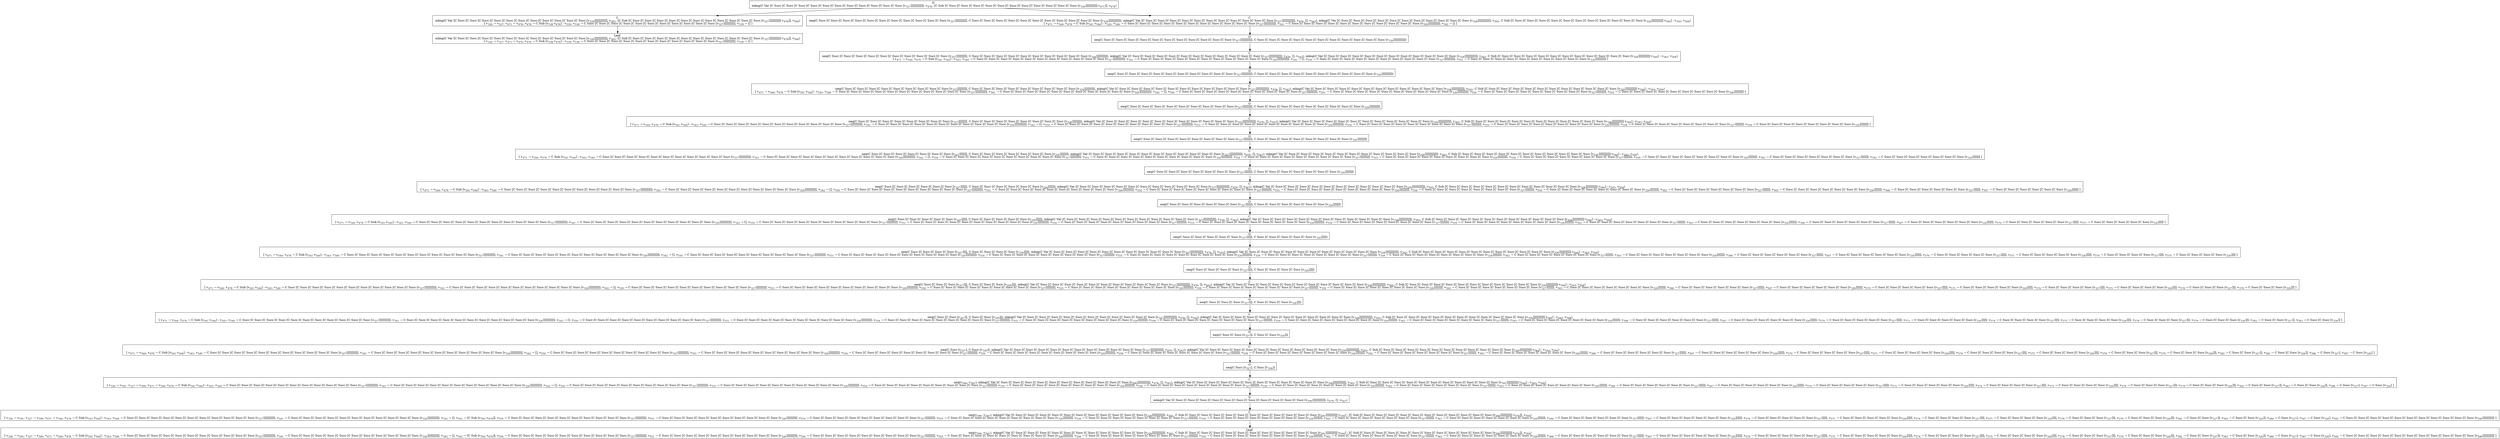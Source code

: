 digraph {
    graph [rankdir=TB
          ,bgcolor=transparent];
    node [shape=box
         ,fillcolor=white
         ,style=filled];
    0 [label=<O <BR/> mkng(C Var [C Succ [C Succ [C Succ [C Succ [C Succ [C Succ [C Succ [C Succ [C Succ [C Succ [C Succ [v<SUB>327</SUB>]]]]]]]]]]]], v<SUB>476</SUB>, [C Sub [C Succ [C Succ [C Succ [C Succ [C Succ [C Succ [C Succ [C Succ [C Succ [C Succ [C Succ [v<SUB>326</SUB>]]]]]]]]]]] v<SUB>471</SUB>]], v<SUB>478</SUB>)>];
    1 [label=<C <BR/> mkng(C Var [C Succ [C Succ [C Succ [C Succ [C Succ [C Succ [C Succ [C Succ [C Succ [C Succ [C Succ [v<SUB>328</SUB>]]]]]]]]]]]], v<SUB>502</SUB>, [C Sub [C Succ [C Succ [C Succ [C Succ [C Succ [C Succ [C Succ [C Succ [C Succ [C Succ [C Succ [v<SUB>327</SUB>]]]]]]]]]]] v<SUB>476</SUB>]], v<SUB>504</SUB>) <BR/>  [ v<SUB>326</SUB> &rarr; v<SUB>327</SUB>, v<SUB>471</SUB> &rarr; v<SUB>476</SUB>, v<SUB>478</SUB> &rarr; C Sub [v<SUB>538</SUB> v<SUB>476</SUB>] : v<SUB>539</SUB>, v<SUB>538</SUB> &rarr; C Succ [C Succ [C Succ [C Succ [C Succ [C Succ [C Succ [C Succ [C Succ [C Succ [C Succ [v<SUB>327</SUB>]]]]]]]]]]], v<SUB>539</SUB> &rarr; [] ] >];
    2 [label=<C <BR/> neq(C Succ [C Succ [C Succ [C Succ [C Succ [C Succ [C Succ [C Succ [C Succ [C Succ [C Succ [v<SUB>327</SUB>]]]]]]]]]]], C Succ [C Succ [C Succ [C Succ [C Succ [C Succ [C Succ [C Succ [C Succ [C Succ [C Succ [v<SUB>326</SUB>]]]]]]]]]]]), mkng(C Var [C Succ [C Succ [C Succ [C Succ [C Succ [C Succ [C Succ [C Succ [C Succ [C Succ [C Succ [v<SUB>327</SUB>]]]]]]]]]]]], v<SUB>476</SUB>, [], v<SUB>543</SUB>), mkng(C Var [C Succ [C Succ [C Succ [C Succ [C Succ [C Succ [C Succ [C Succ [C Succ [C Succ [C Succ [v<SUB>328</SUB>]]]]]]]]]]]], v<SUB>502</SUB>, C Sub [C Succ [C Succ [C Succ [C Succ [C Succ [C Succ [C Succ [C Succ [C Succ [C Succ [C Succ [v<SUB>326</SUB>]]]]]]]]]]] v<SUB>544</SUB>] : v<SUB>543</SUB>, v<SUB>504</SUB>) <BR/>  [ v<SUB>471</SUB> &rarr; v<SUB>544</SUB>, v<SUB>478</SUB> &rarr; C Sub [v<SUB>541</SUB> v<SUB>544</SUB>] : v<SUB>543</SUB>, v<SUB>540</SUB> &rarr; C Succ [C Succ [C Succ [C Succ [C Succ [C Succ [C Succ [C Succ [C Succ [C Succ [C Succ [v<SUB>327</SUB>]]]]]]]]]]], v<SUB>541</SUB> &rarr; C Succ [C Succ [C Succ [C Succ [C Succ [C Succ [C Succ [C Succ [C Succ [C Succ [C Succ [v<SUB>326</SUB>]]]]]]]]]]], v<SUB>542</SUB> &rarr; [] ] >];
    3 [label=<Leaf <BR/> mkng(C Var [C Succ [C Succ [C Succ [C Succ [C Succ [C Succ [C Succ [C Succ [C Succ [C Succ [C Succ [v<SUB>328</SUB>]]]]]]]]]]]], v<SUB>502</SUB>, [C Sub [C Succ [C Succ [C Succ [C Succ [C Succ [C Succ [C Succ [C Succ [C Succ [C Succ [C Succ [v<SUB>327</SUB>]]]]]]]]]]] v<SUB>476</SUB>]], v<SUB>504</SUB>) <BR/>  [ v<SUB>326</SUB> &rarr; v<SUB>327</SUB>, v<SUB>471</SUB> &rarr; v<SUB>476</SUB>, v<SUB>478</SUB> &rarr; C Sub [v<SUB>538</SUB> v<SUB>476</SUB>] : v<SUB>539</SUB>, v<SUB>538</SUB> &rarr; C Succ [C Succ [C Succ [C Succ [C Succ [C Succ [C Succ [C Succ [C Succ [C Succ [C Succ [v<SUB>327</SUB>]]]]]]]]]]], v<SUB>539</SUB> &rarr; [] ] >];
    4 [label=<O <BR/> neq(C Succ [C Succ [C Succ [C Succ [C Succ [C Succ [C Succ [C Succ [C Succ [C Succ [C Succ [v<SUB>327</SUB>]]]]]]]]]]], C Succ [C Succ [C Succ [C Succ [C Succ [C Succ [C Succ [C Succ [C Succ [C Succ [C Succ [v<SUB>326</SUB>]]]]]]]]]]])>];
    5 [label=<C <BR/> neq(C Succ [C Succ [C Succ [C Succ [C Succ [C Succ [C Succ [C Succ [C Succ [C Succ [v<SUB>327</SUB>]]]]]]]]]], C Succ [C Succ [C Succ [C Succ [C Succ [C Succ [C Succ [C Succ [C Succ [C Succ [v<SUB>326</SUB>]]]]]]]]]]), mkng(C Var [C Succ [C Succ [C Succ [C Succ [C Succ [C Succ [C Succ [C Succ [C Succ [C Succ [C Succ [v<SUB>327</SUB>]]]]]]]]]]]], v<SUB>476</SUB>, [], v<SUB>543</SUB>), mkng(C Var [C Succ [C Succ [C Succ [C Succ [C Succ [C Succ [C Succ [C Succ [C Succ [C Succ [C Succ [v<SUB>328</SUB>]]]]]]]]]]]], v<SUB>502</SUB>, C Sub [C Succ [C Succ [C Succ [C Succ [C Succ [C Succ [C Succ [C Succ [C Succ [C Succ [C Succ [v<SUB>326</SUB>]]]]]]]]]]] v<SUB>544</SUB>] : v<SUB>543</SUB>, v<SUB>504</SUB>) <BR/>  [ v<SUB>471</SUB> &rarr; v<SUB>544</SUB>, v<SUB>478</SUB> &rarr; C Sub [v<SUB>541</SUB> v<SUB>544</SUB>] : v<SUB>543</SUB>, v<SUB>540</SUB> &rarr; C Succ [C Succ [C Succ [C Succ [C Succ [C Succ [C Succ [C Succ [C Succ [C Succ [C Succ [v<SUB>327</SUB>]]]]]]]]]]], v<SUB>541</SUB> &rarr; C Succ [C Succ [C Succ [C Succ [C Succ [C Succ [C Succ [C Succ [C Succ [C Succ [C Succ [v<SUB>326</SUB>]]]]]]]]]]], v<SUB>542</SUB> &rarr; [], v<SUB>550</SUB> &rarr; C Succ [C Succ [C Succ [C Succ [C Succ [C Succ [C Succ [C Succ [C Succ [C Succ [v<SUB>327</SUB>]]]]]]]]]], v<SUB>551</SUB> &rarr; C Succ [C Succ [C Succ [C Succ [C Succ [C Succ [C Succ [C Succ [C Succ [C Succ [v<SUB>326</SUB>]]]]]]]]]] ] >];
    6 [label=<O <BR/> neq(C Succ [C Succ [C Succ [C Succ [C Succ [C Succ [C Succ [C Succ [C Succ [C Succ [v<SUB>327</SUB>]]]]]]]]]], C Succ [C Succ [C Succ [C Succ [C Succ [C Succ [C Succ [C Succ [C Succ [C Succ [v<SUB>326</SUB>]]]]]]]]]])>];
    7 [label=<C <BR/> neq(C Succ [C Succ [C Succ [C Succ [C Succ [C Succ [C Succ [C Succ [C Succ [v<SUB>327</SUB>]]]]]]]]], C Succ [C Succ [C Succ [C Succ [C Succ [C Succ [C Succ [C Succ [C Succ [v<SUB>326</SUB>]]]]]]]]]), mkng(C Var [C Succ [C Succ [C Succ [C Succ [C Succ [C Succ [C Succ [C Succ [C Succ [C Succ [C Succ [v<SUB>327</SUB>]]]]]]]]]]]], v<SUB>476</SUB>, [], v<SUB>543</SUB>), mkng(C Var [C Succ [C Succ [C Succ [C Succ [C Succ [C Succ [C Succ [C Succ [C Succ [C Succ [C Succ [v<SUB>328</SUB>]]]]]]]]]]]], v<SUB>502</SUB>, C Sub [C Succ [C Succ [C Succ [C Succ [C Succ [C Succ [C Succ [C Succ [C Succ [C Succ [C Succ [v<SUB>326</SUB>]]]]]]]]]]] v<SUB>544</SUB>] : v<SUB>543</SUB>, v<SUB>504</SUB>) <BR/>  [ v<SUB>471</SUB> &rarr; v<SUB>544</SUB>, v<SUB>478</SUB> &rarr; C Sub [v<SUB>541</SUB> v<SUB>544</SUB>] : v<SUB>543</SUB>, v<SUB>540</SUB> &rarr; C Succ [C Succ [C Succ [C Succ [C Succ [C Succ [C Succ [C Succ [C Succ [C Succ [C Succ [v<SUB>327</SUB>]]]]]]]]]]], v<SUB>541</SUB> &rarr; C Succ [C Succ [C Succ [C Succ [C Succ [C Succ [C Succ [C Succ [C Succ [C Succ [C Succ [v<SUB>326</SUB>]]]]]]]]]]], v<SUB>542</SUB> &rarr; [], v<SUB>550</SUB> &rarr; C Succ [C Succ [C Succ [C Succ [C Succ [C Succ [C Succ [C Succ [C Succ [C Succ [v<SUB>327</SUB>]]]]]]]]]], v<SUB>551</SUB> &rarr; C Succ [C Succ [C Succ [C Succ [C Succ [C Succ [C Succ [C Succ [C Succ [C Succ [v<SUB>326</SUB>]]]]]]]]]], v<SUB>554</SUB> &rarr; C Succ [C Succ [C Succ [C Succ [C Succ [C Succ [C Succ [C Succ [C Succ [v<SUB>327</SUB>]]]]]]]]], v<SUB>555</SUB> &rarr; C Succ [C Succ [C Succ [C Succ [C Succ [C Succ [C Succ [C Succ [C Succ [v<SUB>326</SUB>]]]]]]]]] ] >];
    8 [label=<O <BR/> neq(C Succ [C Succ [C Succ [C Succ [C Succ [C Succ [C Succ [C Succ [C Succ [v<SUB>327</SUB>]]]]]]]]], C Succ [C Succ [C Succ [C Succ [C Succ [C Succ [C Succ [C Succ [C Succ [v<SUB>326</SUB>]]]]]]]]])>];
    9 [label=<C <BR/> neq(C Succ [C Succ [C Succ [C Succ [C Succ [C Succ [C Succ [C Succ [v<SUB>327</SUB>]]]]]]]], C Succ [C Succ [C Succ [C Succ [C Succ [C Succ [C Succ [C Succ [v<SUB>326</SUB>]]]]]]]]), mkng(C Var [C Succ [C Succ [C Succ [C Succ [C Succ [C Succ [C Succ [C Succ [C Succ [C Succ [C Succ [v<SUB>327</SUB>]]]]]]]]]]]], v<SUB>476</SUB>, [], v<SUB>543</SUB>), mkng(C Var [C Succ [C Succ [C Succ [C Succ [C Succ [C Succ [C Succ [C Succ [C Succ [C Succ [C Succ [v<SUB>328</SUB>]]]]]]]]]]]], v<SUB>502</SUB>, C Sub [C Succ [C Succ [C Succ [C Succ [C Succ [C Succ [C Succ [C Succ [C Succ [C Succ [C Succ [v<SUB>326</SUB>]]]]]]]]]]] v<SUB>544</SUB>] : v<SUB>543</SUB>, v<SUB>504</SUB>) <BR/>  [ v<SUB>471</SUB> &rarr; v<SUB>544</SUB>, v<SUB>478</SUB> &rarr; C Sub [v<SUB>541</SUB> v<SUB>544</SUB>] : v<SUB>543</SUB>, v<SUB>540</SUB> &rarr; C Succ [C Succ [C Succ [C Succ [C Succ [C Succ [C Succ [C Succ [C Succ [C Succ [C Succ [v<SUB>327</SUB>]]]]]]]]]]], v<SUB>541</SUB> &rarr; C Succ [C Succ [C Succ [C Succ [C Succ [C Succ [C Succ [C Succ [C Succ [C Succ [C Succ [v<SUB>326</SUB>]]]]]]]]]]], v<SUB>542</SUB> &rarr; [], v<SUB>550</SUB> &rarr; C Succ [C Succ [C Succ [C Succ [C Succ [C Succ [C Succ [C Succ [C Succ [C Succ [v<SUB>327</SUB>]]]]]]]]]], v<SUB>551</SUB> &rarr; C Succ [C Succ [C Succ [C Succ [C Succ [C Succ [C Succ [C Succ [C Succ [C Succ [v<SUB>326</SUB>]]]]]]]]]], v<SUB>554</SUB> &rarr; C Succ [C Succ [C Succ [C Succ [C Succ [C Succ [C Succ [C Succ [C Succ [v<SUB>327</SUB>]]]]]]]]], v<SUB>555</SUB> &rarr; C Succ [C Succ [C Succ [C Succ [C Succ [C Succ [C Succ [C Succ [C Succ [v<SUB>326</SUB>]]]]]]]]], v<SUB>558</SUB> &rarr; C Succ [C Succ [C Succ [C Succ [C Succ [C Succ [C Succ [C Succ [v<SUB>327</SUB>]]]]]]]], v<SUB>559</SUB> &rarr; C Succ [C Succ [C Succ [C Succ [C Succ [C Succ [C Succ [C Succ [v<SUB>326</SUB>]]]]]]]] ] >];
    10 [label=<O <BR/> neq(C Succ [C Succ [C Succ [C Succ [C Succ [C Succ [C Succ [C Succ [v<SUB>327</SUB>]]]]]]]], C Succ [C Succ [C Succ [C Succ [C Succ [C Succ [C Succ [C Succ [v<SUB>326</SUB>]]]]]]]])>];
    11 [label=<C <BR/> neq(C Succ [C Succ [C Succ [C Succ [C Succ [C Succ [C Succ [v<SUB>327</SUB>]]]]]]], C Succ [C Succ [C Succ [C Succ [C Succ [C Succ [C Succ [v<SUB>326</SUB>]]]]]]]), mkng(C Var [C Succ [C Succ [C Succ [C Succ [C Succ [C Succ [C Succ [C Succ [C Succ [C Succ [C Succ [v<SUB>327</SUB>]]]]]]]]]]]], v<SUB>476</SUB>, [], v<SUB>543</SUB>), mkng(C Var [C Succ [C Succ [C Succ [C Succ [C Succ [C Succ [C Succ [C Succ [C Succ [C Succ [C Succ [v<SUB>328</SUB>]]]]]]]]]]]], v<SUB>502</SUB>, C Sub [C Succ [C Succ [C Succ [C Succ [C Succ [C Succ [C Succ [C Succ [C Succ [C Succ [C Succ [v<SUB>326</SUB>]]]]]]]]]]] v<SUB>544</SUB>] : v<SUB>543</SUB>, v<SUB>504</SUB>) <BR/>  [ v<SUB>471</SUB> &rarr; v<SUB>544</SUB>, v<SUB>478</SUB> &rarr; C Sub [v<SUB>541</SUB> v<SUB>544</SUB>] : v<SUB>543</SUB>, v<SUB>540</SUB> &rarr; C Succ [C Succ [C Succ [C Succ [C Succ [C Succ [C Succ [C Succ [C Succ [C Succ [C Succ [v<SUB>327</SUB>]]]]]]]]]]], v<SUB>541</SUB> &rarr; C Succ [C Succ [C Succ [C Succ [C Succ [C Succ [C Succ [C Succ [C Succ [C Succ [C Succ [v<SUB>326</SUB>]]]]]]]]]]], v<SUB>542</SUB> &rarr; [], v<SUB>550</SUB> &rarr; C Succ [C Succ [C Succ [C Succ [C Succ [C Succ [C Succ [C Succ [C Succ [C Succ [v<SUB>327</SUB>]]]]]]]]]], v<SUB>551</SUB> &rarr; C Succ [C Succ [C Succ [C Succ [C Succ [C Succ [C Succ [C Succ [C Succ [C Succ [v<SUB>326</SUB>]]]]]]]]]], v<SUB>554</SUB> &rarr; C Succ [C Succ [C Succ [C Succ [C Succ [C Succ [C Succ [C Succ [C Succ [v<SUB>327</SUB>]]]]]]]]], v<SUB>555</SUB> &rarr; C Succ [C Succ [C Succ [C Succ [C Succ [C Succ [C Succ [C Succ [C Succ [v<SUB>326</SUB>]]]]]]]]], v<SUB>558</SUB> &rarr; C Succ [C Succ [C Succ [C Succ [C Succ [C Succ [C Succ [C Succ [v<SUB>327</SUB>]]]]]]]], v<SUB>559</SUB> &rarr; C Succ [C Succ [C Succ [C Succ [C Succ [C Succ [C Succ [C Succ [v<SUB>326</SUB>]]]]]]]], v<SUB>562</SUB> &rarr; C Succ [C Succ [C Succ [C Succ [C Succ [C Succ [C Succ [v<SUB>327</SUB>]]]]]]], v<SUB>563</SUB> &rarr; C Succ [C Succ [C Succ [C Succ [C Succ [C Succ [C Succ [v<SUB>326</SUB>]]]]]]] ] >];
    12 [label=<O <BR/> neq(C Succ [C Succ [C Succ [C Succ [C Succ [C Succ [C Succ [v<SUB>327</SUB>]]]]]]], C Succ [C Succ [C Succ [C Succ [C Succ [C Succ [C Succ [v<SUB>326</SUB>]]]]]]])>];
    13 [label=<C <BR/> neq(C Succ [C Succ [C Succ [C Succ [C Succ [C Succ [v<SUB>327</SUB>]]]]]], C Succ [C Succ [C Succ [C Succ [C Succ [C Succ [v<SUB>326</SUB>]]]]]]), mkng(C Var [C Succ [C Succ [C Succ [C Succ [C Succ [C Succ [C Succ [C Succ [C Succ [C Succ [C Succ [v<SUB>327</SUB>]]]]]]]]]]]], v<SUB>476</SUB>, [], v<SUB>543</SUB>), mkng(C Var [C Succ [C Succ [C Succ [C Succ [C Succ [C Succ [C Succ [C Succ [C Succ [C Succ [C Succ [v<SUB>328</SUB>]]]]]]]]]]]], v<SUB>502</SUB>, C Sub [C Succ [C Succ [C Succ [C Succ [C Succ [C Succ [C Succ [C Succ [C Succ [C Succ [C Succ [v<SUB>326</SUB>]]]]]]]]]]] v<SUB>544</SUB>] : v<SUB>543</SUB>, v<SUB>504</SUB>) <BR/>  [ v<SUB>471</SUB> &rarr; v<SUB>544</SUB>, v<SUB>478</SUB> &rarr; C Sub [v<SUB>541</SUB> v<SUB>544</SUB>] : v<SUB>543</SUB>, v<SUB>540</SUB> &rarr; C Succ [C Succ [C Succ [C Succ [C Succ [C Succ [C Succ [C Succ [C Succ [C Succ [C Succ [v<SUB>327</SUB>]]]]]]]]]]], v<SUB>541</SUB> &rarr; C Succ [C Succ [C Succ [C Succ [C Succ [C Succ [C Succ [C Succ [C Succ [C Succ [C Succ [v<SUB>326</SUB>]]]]]]]]]]], v<SUB>542</SUB> &rarr; [], v<SUB>550</SUB> &rarr; C Succ [C Succ [C Succ [C Succ [C Succ [C Succ [C Succ [C Succ [C Succ [C Succ [v<SUB>327</SUB>]]]]]]]]]], v<SUB>551</SUB> &rarr; C Succ [C Succ [C Succ [C Succ [C Succ [C Succ [C Succ [C Succ [C Succ [C Succ [v<SUB>326</SUB>]]]]]]]]]], v<SUB>554</SUB> &rarr; C Succ [C Succ [C Succ [C Succ [C Succ [C Succ [C Succ [C Succ [C Succ [v<SUB>327</SUB>]]]]]]]]], v<SUB>555</SUB> &rarr; C Succ [C Succ [C Succ [C Succ [C Succ [C Succ [C Succ [C Succ [C Succ [v<SUB>326</SUB>]]]]]]]]], v<SUB>558</SUB> &rarr; C Succ [C Succ [C Succ [C Succ [C Succ [C Succ [C Succ [C Succ [v<SUB>327</SUB>]]]]]]]], v<SUB>559</SUB> &rarr; C Succ [C Succ [C Succ [C Succ [C Succ [C Succ [C Succ [C Succ [v<SUB>326</SUB>]]]]]]]], v<SUB>562</SUB> &rarr; C Succ [C Succ [C Succ [C Succ [C Succ [C Succ [C Succ [v<SUB>327</SUB>]]]]]]], v<SUB>563</SUB> &rarr; C Succ [C Succ [C Succ [C Succ [C Succ [C Succ [C Succ [v<SUB>326</SUB>]]]]]]], v<SUB>566</SUB> &rarr; C Succ [C Succ [C Succ [C Succ [C Succ [C Succ [v<SUB>327</SUB>]]]]]], v<SUB>567</SUB> &rarr; C Succ [C Succ [C Succ [C Succ [C Succ [C Succ [v<SUB>326</SUB>]]]]]] ] >];
    14 [label=<O <BR/> neq(C Succ [C Succ [C Succ [C Succ [C Succ [C Succ [v<SUB>327</SUB>]]]]]], C Succ [C Succ [C Succ [C Succ [C Succ [C Succ [v<SUB>326</SUB>]]]]]])>];
    15 [label=<C <BR/> neq(C Succ [C Succ [C Succ [C Succ [C Succ [v<SUB>327</SUB>]]]]], C Succ [C Succ [C Succ [C Succ [C Succ [v<SUB>326</SUB>]]]]]), mkng(C Var [C Succ [C Succ [C Succ [C Succ [C Succ [C Succ [C Succ [C Succ [C Succ [C Succ [C Succ [v<SUB>327</SUB>]]]]]]]]]]]], v<SUB>476</SUB>, [], v<SUB>543</SUB>), mkng(C Var [C Succ [C Succ [C Succ [C Succ [C Succ [C Succ [C Succ [C Succ [C Succ [C Succ [C Succ [v<SUB>328</SUB>]]]]]]]]]]]], v<SUB>502</SUB>, C Sub [C Succ [C Succ [C Succ [C Succ [C Succ [C Succ [C Succ [C Succ [C Succ [C Succ [C Succ [v<SUB>326</SUB>]]]]]]]]]]] v<SUB>544</SUB>] : v<SUB>543</SUB>, v<SUB>504</SUB>) <BR/>  [ v<SUB>471</SUB> &rarr; v<SUB>544</SUB>, v<SUB>478</SUB> &rarr; C Sub [v<SUB>541</SUB> v<SUB>544</SUB>] : v<SUB>543</SUB>, v<SUB>540</SUB> &rarr; C Succ [C Succ [C Succ [C Succ [C Succ [C Succ [C Succ [C Succ [C Succ [C Succ [C Succ [v<SUB>327</SUB>]]]]]]]]]]], v<SUB>541</SUB> &rarr; C Succ [C Succ [C Succ [C Succ [C Succ [C Succ [C Succ [C Succ [C Succ [C Succ [C Succ [v<SUB>326</SUB>]]]]]]]]]]], v<SUB>542</SUB> &rarr; [], v<SUB>550</SUB> &rarr; C Succ [C Succ [C Succ [C Succ [C Succ [C Succ [C Succ [C Succ [C Succ [C Succ [v<SUB>327</SUB>]]]]]]]]]], v<SUB>551</SUB> &rarr; C Succ [C Succ [C Succ [C Succ [C Succ [C Succ [C Succ [C Succ [C Succ [C Succ [v<SUB>326</SUB>]]]]]]]]]], v<SUB>554</SUB> &rarr; C Succ [C Succ [C Succ [C Succ [C Succ [C Succ [C Succ [C Succ [C Succ [v<SUB>327</SUB>]]]]]]]]], v<SUB>555</SUB> &rarr; C Succ [C Succ [C Succ [C Succ [C Succ [C Succ [C Succ [C Succ [C Succ [v<SUB>326</SUB>]]]]]]]]], v<SUB>558</SUB> &rarr; C Succ [C Succ [C Succ [C Succ [C Succ [C Succ [C Succ [C Succ [v<SUB>327</SUB>]]]]]]]], v<SUB>559</SUB> &rarr; C Succ [C Succ [C Succ [C Succ [C Succ [C Succ [C Succ [C Succ [v<SUB>326</SUB>]]]]]]]], v<SUB>562</SUB> &rarr; C Succ [C Succ [C Succ [C Succ [C Succ [C Succ [C Succ [v<SUB>327</SUB>]]]]]]], v<SUB>563</SUB> &rarr; C Succ [C Succ [C Succ [C Succ [C Succ [C Succ [C Succ [v<SUB>326</SUB>]]]]]]], v<SUB>566</SUB> &rarr; C Succ [C Succ [C Succ [C Succ [C Succ [C Succ [v<SUB>327</SUB>]]]]]], v<SUB>567</SUB> &rarr; C Succ [C Succ [C Succ [C Succ [C Succ [C Succ [v<SUB>326</SUB>]]]]]], v<SUB>570</SUB> &rarr; C Succ [C Succ [C Succ [C Succ [C Succ [v<SUB>327</SUB>]]]]], v<SUB>571</SUB> &rarr; C Succ [C Succ [C Succ [C Succ [C Succ [v<SUB>326</SUB>]]]]] ] >];
    16 [label=<O <BR/> neq(C Succ [C Succ [C Succ [C Succ [C Succ [v<SUB>327</SUB>]]]]], C Succ [C Succ [C Succ [C Succ [C Succ [v<SUB>326</SUB>]]]]])>];
    17 [label=<C <BR/> neq(C Succ [C Succ [C Succ [C Succ [v<SUB>327</SUB>]]]], C Succ [C Succ [C Succ [C Succ [v<SUB>326</SUB>]]]]), mkng(C Var [C Succ [C Succ [C Succ [C Succ [C Succ [C Succ [C Succ [C Succ [C Succ [C Succ [C Succ [v<SUB>327</SUB>]]]]]]]]]]]], v<SUB>476</SUB>, [], v<SUB>543</SUB>), mkng(C Var [C Succ [C Succ [C Succ [C Succ [C Succ [C Succ [C Succ [C Succ [C Succ [C Succ [C Succ [v<SUB>328</SUB>]]]]]]]]]]]], v<SUB>502</SUB>, C Sub [C Succ [C Succ [C Succ [C Succ [C Succ [C Succ [C Succ [C Succ [C Succ [C Succ [C Succ [v<SUB>326</SUB>]]]]]]]]]]] v<SUB>544</SUB>] : v<SUB>543</SUB>, v<SUB>504</SUB>) <BR/>  [ v<SUB>471</SUB> &rarr; v<SUB>544</SUB>, v<SUB>478</SUB> &rarr; C Sub [v<SUB>541</SUB> v<SUB>544</SUB>] : v<SUB>543</SUB>, v<SUB>540</SUB> &rarr; C Succ [C Succ [C Succ [C Succ [C Succ [C Succ [C Succ [C Succ [C Succ [C Succ [C Succ [v<SUB>327</SUB>]]]]]]]]]]], v<SUB>541</SUB> &rarr; C Succ [C Succ [C Succ [C Succ [C Succ [C Succ [C Succ [C Succ [C Succ [C Succ [C Succ [v<SUB>326</SUB>]]]]]]]]]]], v<SUB>542</SUB> &rarr; [], v<SUB>550</SUB> &rarr; C Succ [C Succ [C Succ [C Succ [C Succ [C Succ [C Succ [C Succ [C Succ [C Succ [v<SUB>327</SUB>]]]]]]]]]], v<SUB>551</SUB> &rarr; C Succ [C Succ [C Succ [C Succ [C Succ [C Succ [C Succ [C Succ [C Succ [C Succ [v<SUB>326</SUB>]]]]]]]]]], v<SUB>554</SUB> &rarr; C Succ [C Succ [C Succ [C Succ [C Succ [C Succ [C Succ [C Succ [C Succ [v<SUB>327</SUB>]]]]]]]]], v<SUB>555</SUB> &rarr; C Succ [C Succ [C Succ [C Succ [C Succ [C Succ [C Succ [C Succ [C Succ [v<SUB>326</SUB>]]]]]]]]], v<SUB>558</SUB> &rarr; C Succ [C Succ [C Succ [C Succ [C Succ [C Succ [C Succ [C Succ [v<SUB>327</SUB>]]]]]]]], v<SUB>559</SUB> &rarr; C Succ [C Succ [C Succ [C Succ [C Succ [C Succ [C Succ [C Succ [v<SUB>326</SUB>]]]]]]]], v<SUB>562</SUB> &rarr; C Succ [C Succ [C Succ [C Succ [C Succ [C Succ [C Succ [v<SUB>327</SUB>]]]]]]], v<SUB>563</SUB> &rarr; C Succ [C Succ [C Succ [C Succ [C Succ [C Succ [C Succ [v<SUB>326</SUB>]]]]]]], v<SUB>566</SUB> &rarr; C Succ [C Succ [C Succ [C Succ [C Succ [C Succ [v<SUB>327</SUB>]]]]]], v<SUB>567</SUB> &rarr; C Succ [C Succ [C Succ [C Succ [C Succ [C Succ [v<SUB>326</SUB>]]]]]], v<SUB>570</SUB> &rarr; C Succ [C Succ [C Succ [C Succ [C Succ [v<SUB>327</SUB>]]]]], v<SUB>571</SUB> &rarr; C Succ [C Succ [C Succ [C Succ [C Succ [v<SUB>326</SUB>]]]]], v<SUB>574</SUB> &rarr; C Succ [C Succ [C Succ [C Succ [v<SUB>327</SUB>]]]], v<SUB>575</SUB> &rarr; C Succ [C Succ [C Succ [C Succ [v<SUB>326</SUB>]]]] ] >];
    18 [label=<O <BR/> neq(C Succ [C Succ [C Succ [C Succ [v<SUB>327</SUB>]]]], C Succ [C Succ [C Succ [C Succ [v<SUB>326</SUB>]]]])>];
    19 [label=<C <BR/> neq(C Succ [C Succ [C Succ [v<SUB>327</SUB>]]], C Succ [C Succ [C Succ [v<SUB>326</SUB>]]]), mkng(C Var [C Succ [C Succ [C Succ [C Succ [C Succ [C Succ [C Succ [C Succ [C Succ [C Succ [C Succ [v<SUB>327</SUB>]]]]]]]]]]]], v<SUB>476</SUB>, [], v<SUB>543</SUB>), mkng(C Var [C Succ [C Succ [C Succ [C Succ [C Succ [C Succ [C Succ [C Succ [C Succ [C Succ [C Succ [v<SUB>328</SUB>]]]]]]]]]]]], v<SUB>502</SUB>, C Sub [C Succ [C Succ [C Succ [C Succ [C Succ [C Succ [C Succ [C Succ [C Succ [C Succ [C Succ [v<SUB>326</SUB>]]]]]]]]]]] v<SUB>544</SUB>] : v<SUB>543</SUB>, v<SUB>504</SUB>) <BR/>  [ v<SUB>471</SUB> &rarr; v<SUB>544</SUB>, v<SUB>478</SUB> &rarr; C Sub [v<SUB>541</SUB> v<SUB>544</SUB>] : v<SUB>543</SUB>, v<SUB>540</SUB> &rarr; C Succ [C Succ [C Succ [C Succ [C Succ [C Succ [C Succ [C Succ [C Succ [C Succ [C Succ [v<SUB>327</SUB>]]]]]]]]]]], v<SUB>541</SUB> &rarr; C Succ [C Succ [C Succ [C Succ [C Succ [C Succ [C Succ [C Succ [C Succ [C Succ [C Succ [v<SUB>326</SUB>]]]]]]]]]]], v<SUB>542</SUB> &rarr; [], v<SUB>550</SUB> &rarr; C Succ [C Succ [C Succ [C Succ [C Succ [C Succ [C Succ [C Succ [C Succ [C Succ [v<SUB>327</SUB>]]]]]]]]]], v<SUB>551</SUB> &rarr; C Succ [C Succ [C Succ [C Succ [C Succ [C Succ [C Succ [C Succ [C Succ [C Succ [v<SUB>326</SUB>]]]]]]]]]], v<SUB>554</SUB> &rarr; C Succ [C Succ [C Succ [C Succ [C Succ [C Succ [C Succ [C Succ [C Succ [v<SUB>327</SUB>]]]]]]]]], v<SUB>555</SUB> &rarr; C Succ [C Succ [C Succ [C Succ [C Succ [C Succ [C Succ [C Succ [C Succ [v<SUB>326</SUB>]]]]]]]]], v<SUB>558</SUB> &rarr; C Succ [C Succ [C Succ [C Succ [C Succ [C Succ [C Succ [C Succ [v<SUB>327</SUB>]]]]]]]], v<SUB>559</SUB> &rarr; C Succ [C Succ [C Succ [C Succ [C Succ [C Succ [C Succ [C Succ [v<SUB>326</SUB>]]]]]]]], v<SUB>562</SUB> &rarr; C Succ [C Succ [C Succ [C Succ [C Succ [C Succ [C Succ [v<SUB>327</SUB>]]]]]]], v<SUB>563</SUB> &rarr; C Succ [C Succ [C Succ [C Succ [C Succ [C Succ [C Succ [v<SUB>326</SUB>]]]]]]], v<SUB>566</SUB> &rarr; C Succ [C Succ [C Succ [C Succ [C Succ [C Succ [v<SUB>327</SUB>]]]]]], v<SUB>567</SUB> &rarr; C Succ [C Succ [C Succ [C Succ [C Succ [C Succ [v<SUB>326</SUB>]]]]]], v<SUB>570</SUB> &rarr; C Succ [C Succ [C Succ [C Succ [C Succ [v<SUB>327</SUB>]]]]], v<SUB>571</SUB> &rarr; C Succ [C Succ [C Succ [C Succ [C Succ [v<SUB>326</SUB>]]]]], v<SUB>574</SUB> &rarr; C Succ [C Succ [C Succ [C Succ [v<SUB>327</SUB>]]]], v<SUB>575</SUB> &rarr; C Succ [C Succ [C Succ [C Succ [v<SUB>326</SUB>]]]], v<SUB>578</SUB> &rarr; C Succ [C Succ [C Succ [v<SUB>327</SUB>]]], v<SUB>579</SUB> &rarr; C Succ [C Succ [C Succ [v<SUB>326</SUB>]]] ] >];
    20 [label=<O <BR/> neq(C Succ [C Succ [C Succ [v<SUB>327</SUB>]]], C Succ [C Succ [C Succ [v<SUB>326</SUB>]]])>];
    21 [label=<C <BR/> neq(C Succ [C Succ [v<SUB>327</SUB>]], C Succ [C Succ [v<SUB>326</SUB>]]), mkng(C Var [C Succ [C Succ [C Succ [C Succ [C Succ [C Succ [C Succ [C Succ [C Succ [C Succ [C Succ [v<SUB>327</SUB>]]]]]]]]]]]], v<SUB>476</SUB>, [], v<SUB>543</SUB>), mkng(C Var [C Succ [C Succ [C Succ [C Succ [C Succ [C Succ [C Succ [C Succ [C Succ [C Succ [C Succ [v<SUB>328</SUB>]]]]]]]]]]]], v<SUB>502</SUB>, C Sub [C Succ [C Succ [C Succ [C Succ [C Succ [C Succ [C Succ [C Succ [C Succ [C Succ [C Succ [v<SUB>326</SUB>]]]]]]]]]]] v<SUB>544</SUB>] : v<SUB>543</SUB>, v<SUB>504</SUB>) <BR/>  [ v<SUB>471</SUB> &rarr; v<SUB>544</SUB>, v<SUB>478</SUB> &rarr; C Sub [v<SUB>541</SUB> v<SUB>544</SUB>] : v<SUB>543</SUB>, v<SUB>540</SUB> &rarr; C Succ [C Succ [C Succ [C Succ [C Succ [C Succ [C Succ [C Succ [C Succ [C Succ [C Succ [v<SUB>327</SUB>]]]]]]]]]]], v<SUB>541</SUB> &rarr; C Succ [C Succ [C Succ [C Succ [C Succ [C Succ [C Succ [C Succ [C Succ [C Succ [C Succ [v<SUB>326</SUB>]]]]]]]]]]], v<SUB>542</SUB> &rarr; [], v<SUB>550</SUB> &rarr; C Succ [C Succ [C Succ [C Succ [C Succ [C Succ [C Succ [C Succ [C Succ [C Succ [v<SUB>327</SUB>]]]]]]]]]], v<SUB>551</SUB> &rarr; C Succ [C Succ [C Succ [C Succ [C Succ [C Succ [C Succ [C Succ [C Succ [C Succ [v<SUB>326</SUB>]]]]]]]]]], v<SUB>554</SUB> &rarr; C Succ [C Succ [C Succ [C Succ [C Succ [C Succ [C Succ [C Succ [C Succ [v<SUB>327</SUB>]]]]]]]]], v<SUB>555</SUB> &rarr; C Succ [C Succ [C Succ [C Succ [C Succ [C Succ [C Succ [C Succ [C Succ [v<SUB>326</SUB>]]]]]]]]], v<SUB>558</SUB> &rarr; C Succ [C Succ [C Succ [C Succ [C Succ [C Succ [C Succ [C Succ [v<SUB>327</SUB>]]]]]]]], v<SUB>559</SUB> &rarr; C Succ [C Succ [C Succ [C Succ [C Succ [C Succ [C Succ [C Succ [v<SUB>326</SUB>]]]]]]]], v<SUB>562</SUB> &rarr; C Succ [C Succ [C Succ [C Succ [C Succ [C Succ [C Succ [v<SUB>327</SUB>]]]]]]], v<SUB>563</SUB> &rarr; C Succ [C Succ [C Succ [C Succ [C Succ [C Succ [C Succ [v<SUB>326</SUB>]]]]]]], v<SUB>566</SUB> &rarr; C Succ [C Succ [C Succ [C Succ [C Succ [C Succ [v<SUB>327</SUB>]]]]]], v<SUB>567</SUB> &rarr; C Succ [C Succ [C Succ [C Succ [C Succ [C Succ [v<SUB>326</SUB>]]]]]], v<SUB>570</SUB> &rarr; C Succ [C Succ [C Succ [C Succ [C Succ [v<SUB>327</SUB>]]]]], v<SUB>571</SUB> &rarr; C Succ [C Succ [C Succ [C Succ [C Succ [v<SUB>326</SUB>]]]]], v<SUB>574</SUB> &rarr; C Succ [C Succ [C Succ [C Succ [v<SUB>327</SUB>]]]], v<SUB>575</SUB> &rarr; C Succ [C Succ [C Succ [C Succ [v<SUB>326</SUB>]]]], v<SUB>578</SUB> &rarr; C Succ [C Succ [C Succ [v<SUB>327</SUB>]]], v<SUB>579</SUB> &rarr; C Succ [C Succ [C Succ [v<SUB>326</SUB>]]], v<SUB>582</SUB> &rarr; C Succ [C Succ [v<SUB>327</SUB>]], v<SUB>583</SUB> &rarr; C Succ [C Succ [v<SUB>326</SUB>]] ] >];
    22 [label=<O <BR/> neq(C Succ [C Succ [v<SUB>327</SUB>]], C Succ [C Succ [v<SUB>326</SUB>]])>];
    23 [label=<C <BR/> neq(C Succ [v<SUB>327</SUB>], C Succ [v<SUB>326</SUB>]), mkng(C Var [C Succ [C Succ [C Succ [C Succ [C Succ [C Succ [C Succ [C Succ [C Succ [C Succ [C Succ [v<SUB>327</SUB>]]]]]]]]]]]], v<SUB>476</SUB>, [], v<SUB>543</SUB>), mkng(C Var [C Succ [C Succ [C Succ [C Succ [C Succ [C Succ [C Succ [C Succ [C Succ [C Succ [C Succ [v<SUB>328</SUB>]]]]]]]]]]]], v<SUB>502</SUB>, C Sub [C Succ [C Succ [C Succ [C Succ [C Succ [C Succ [C Succ [C Succ [C Succ [C Succ [C Succ [v<SUB>326</SUB>]]]]]]]]]]] v<SUB>544</SUB>] : v<SUB>543</SUB>, v<SUB>504</SUB>) <BR/>  [ v<SUB>471</SUB> &rarr; v<SUB>544</SUB>, v<SUB>478</SUB> &rarr; C Sub [v<SUB>541</SUB> v<SUB>544</SUB>] : v<SUB>543</SUB>, v<SUB>540</SUB> &rarr; C Succ [C Succ [C Succ [C Succ [C Succ [C Succ [C Succ [C Succ [C Succ [C Succ [C Succ [v<SUB>327</SUB>]]]]]]]]]]], v<SUB>541</SUB> &rarr; C Succ [C Succ [C Succ [C Succ [C Succ [C Succ [C Succ [C Succ [C Succ [C Succ [C Succ [v<SUB>326</SUB>]]]]]]]]]]], v<SUB>542</SUB> &rarr; [], v<SUB>550</SUB> &rarr; C Succ [C Succ [C Succ [C Succ [C Succ [C Succ [C Succ [C Succ [C Succ [C Succ [v<SUB>327</SUB>]]]]]]]]]], v<SUB>551</SUB> &rarr; C Succ [C Succ [C Succ [C Succ [C Succ [C Succ [C Succ [C Succ [C Succ [C Succ [v<SUB>326</SUB>]]]]]]]]]], v<SUB>554</SUB> &rarr; C Succ [C Succ [C Succ [C Succ [C Succ [C Succ [C Succ [C Succ [C Succ [v<SUB>327</SUB>]]]]]]]]], v<SUB>555</SUB> &rarr; C Succ [C Succ [C Succ [C Succ [C Succ [C Succ [C Succ [C Succ [C Succ [v<SUB>326</SUB>]]]]]]]]], v<SUB>558</SUB> &rarr; C Succ [C Succ [C Succ [C Succ [C Succ [C Succ [C Succ [C Succ [v<SUB>327</SUB>]]]]]]]], v<SUB>559</SUB> &rarr; C Succ [C Succ [C Succ [C Succ [C Succ [C Succ [C Succ [C Succ [v<SUB>326</SUB>]]]]]]]], v<SUB>562</SUB> &rarr; C Succ [C Succ [C Succ [C Succ [C Succ [C Succ [C Succ [v<SUB>327</SUB>]]]]]]], v<SUB>563</SUB> &rarr; C Succ [C Succ [C Succ [C Succ [C Succ [C Succ [C Succ [v<SUB>326</SUB>]]]]]]], v<SUB>566</SUB> &rarr; C Succ [C Succ [C Succ [C Succ [C Succ [C Succ [v<SUB>327</SUB>]]]]]], v<SUB>567</SUB> &rarr; C Succ [C Succ [C Succ [C Succ [C Succ [C Succ [v<SUB>326</SUB>]]]]]], v<SUB>570</SUB> &rarr; C Succ [C Succ [C Succ [C Succ [C Succ [v<SUB>327</SUB>]]]]], v<SUB>571</SUB> &rarr; C Succ [C Succ [C Succ [C Succ [C Succ [v<SUB>326</SUB>]]]]], v<SUB>574</SUB> &rarr; C Succ [C Succ [C Succ [C Succ [v<SUB>327</SUB>]]]], v<SUB>575</SUB> &rarr; C Succ [C Succ [C Succ [C Succ [v<SUB>326</SUB>]]]], v<SUB>578</SUB> &rarr; C Succ [C Succ [C Succ [v<SUB>327</SUB>]]], v<SUB>579</SUB> &rarr; C Succ [C Succ [C Succ [v<SUB>326</SUB>]]], v<SUB>582</SUB> &rarr; C Succ [C Succ [v<SUB>327</SUB>]], v<SUB>583</SUB> &rarr; C Succ [C Succ [v<SUB>326</SUB>]], v<SUB>586</SUB> &rarr; C Succ [v<SUB>327</SUB>], v<SUB>587</SUB> &rarr; C Succ [v<SUB>326</SUB>] ] >];
    24 [label=<O <BR/> neq(C Succ [v<SUB>327</SUB>], C Succ [v<SUB>326</SUB>])>];
    25 [label=<C <BR/> neq(v<SUB>590</SUB>, v<SUB>591</SUB>), mkng(C Var [C Succ [C Succ [C Succ [C Succ [C Succ [C Succ [C Succ [C Succ [C Succ [C Succ [C Succ [v<SUB>590</SUB>]]]]]]]]]]]], v<SUB>476</SUB>, [], v<SUB>543</SUB>), mkng(C Var [C Succ [C Succ [C Succ [C Succ [C Succ [C Succ [C Succ [C Succ [C Succ [C Succ [C Succ [v<SUB>328</SUB>]]]]]]]]]]]], v<SUB>502</SUB>, C Sub [C Succ [C Succ [C Succ [C Succ [C Succ [C Succ [C Succ [C Succ [C Succ [C Succ [C Succ [v<SUB>591</SUB>]]]]]]]]]]] v<SUB>544</SUB>] : v<SUB>543</SUB>, v<SUB>504</SUB>) <BR/>  [ v<SUB>326</SUB> &rarr; v<SUB>591</SUB>, v<SUB>327</SUB> &rarr; v<SUB>590</SUB>, v<SUB>471</SUB> &rarr; v<SUB>544</SUB>, v<SUB>478</SUB> &rarr; C Sub [v<SUB>541</SUB> v<SUB>544</SUB>] : v<SUB>543</SUB>, v<SUB>540</SUB> &rarr; C Succ [C Succ [C Succ [C Succ [C Succ [C Succ [C Succ [C Succ [C Succ [C Succ [C Succ [v<SUB>327</SUB>]]]]]]]]]]], v<SUB>541</SUB> &rarr; C Succ [C Succ [C Succ [C Succ [C Succ [C Succ [C Succ [C Succ [C Succ [C Succ [C Succ [v<SUB>326</SUB>]]]]]]]]]]], v<SUB>542</SUB> &rarr; [], v<SUB>550</SUB> &rarr; C Succ [C Succ [C Succ [C Succ [C Succ [C Succ [C Succ [C Succ [C Succ [C Succ [v<SUB>327</SUB>]]]]]]]]]], v<SUB>551</SUB> &rarr; C Succ [C Succ [C Succ [C Succ [C Succ [C Succ [C Succ [C Succ [C Succ [C Succ [v<SUB>326</SUB>]]]]]]]]]], v<SUB>554</SUB> &rarr; C Succ [C Succ [C Succ [C Succ [C Succ [C Succ [C Succ [C Succ [C Succ [v<SUB>327</SUB>]]]]]]]]], v<SUB>555</SUB> &rarr; C Succ [C Succ [C Succ [C Succ [C Succ [C Succ [C Succ [C Succ [C Succ [v<SUB>326</SUB>]]]]]]]]], v<SUB>558</SUB> &rarr; C Succ [C Succ [C Succ [C Succ [C Succ [C Succ [C Succ [C Succ [v<SUB>327</SUB>]]]]]]]], v<SUB>559</SUB> &rarr; C Succ [C Succ [C Succ [C Succ [C Succ [C Succ [C Succ [C Succ [v<SUB>326</SUB>]]]]]]]], v<SUB>562</SUB> &rarr; C Succ [C Succ [C Succ [C Succ [C Succ [C Succ [C Succ [v<SUB>327</SUB>]]]]]]], v<SUB>563</SUB> &rarr; C Succ [C Succ [C Succ [C Succ [C Succ [C Succ [C Succ [v<SUB>326</SUB>]]]]]]], v<SUB>566</SUB> &rarr; C Succ [C Succ [C Succ [C Succ [C Succ [C Succ [v<SUB>327</SUB>]]]]]], v<SUB>567</SUB> &rarr; C Succ [C Succ [C Succ [C Succ [C Succ [C Succ [v<SUB>326</SUB>]]]]]], v<SUB>570</SUB> &rarr; C Succ [C Succ [C Succ [C Succ [C Succ [v<SUB>327</SUB>]]]]], v<SUB>571</SUB> &rarr; C Succ [C Succ [C Succ [C Succ [C Succ [v<SUB>326</SUB>]]]]], v<SUB>574</SUB> &rarr; C Succ [C Succ [C Succ [C Succ [v<SUB>327</SUB>]]]], v<SUB>575</SUB> &rarr; C Succ [C Succ [C Succ [C Succ [v<SUB>326</SUB>]]]], v<SUB>578</SUB> &rarr; C Succ [C Succ [C Succ [v<SUB>327</SUB>]]], v<SUB>579</SUB> &rarr; C Succ [C Succ [C Succ [v<SUB>326</SUB>]]], v<SUB>582</SUB> &rarr; C Succ [C Succ [v<SUB>327</SUB>]], v<SUB>583</SUB> &rarr; C Succ [C Succ [v<SUB>326</SUB>]], v<SUB>586</SUB> &rarr; C Succ [v<SUB>327</SUB>], v<SUB>587</SUB> &rarr; C Succ [v<SUB>326</SUB>] ] >];
    26 [label=<O <BR/> mkng(C Var [C Succ [C Succ [C Succ [C Succ [C Succ [C Succ [C Succ [C Succ [C Succ [C Succ [C Succ [v<SUB>590</SUB>]]]]]]]]]]]], v<SUB>476</SUB>, [], v<SUB>543</SUB>)>];
    27 [label=<C <BR/> neq(v<SUB>590</SUB>, v<SUB>591</SUB>), mkng(C Var [C Succ [C Succ [C Succ [C Succ [C Succ [C Succ [C Succ [C Succ [C Succ [C Succ [C Succ [v<SUB>328</SUB>]]]]]]]]]]]], v<SUB>502</SUB>, C Sub [C Succ [C Succ [C Succ [C Succ [C Succ [C Succ [C Succ [C Succ [C Succ [C Succ [C Succ [v<SUB>591</SUB>]]]]]]]]]]] v<SUB>544</SUB>] : [C Sub [C Succ [C Succ [C Succ [C Succ [C Succ [C Succ [C Succ [C Succ [C Succ [C Succ [C Succ [v<SUB>590</SUB>]]]]]]]]]]] v<SUB>476</SUB>]], v<SUB>504</SUB>) <BR/>  [ v<SUB>326</SUB> &rarr; v<SUB>591</SUB>, v<SUB>327</SUB> &rarr; v<SUB>590</SUB>, v<SUB>471</SUB> &rarr; v<SUB>544</SUB>, v<SUB>478</SUB> &rarr; C Sub [v<SUB>541</SUB> v<SUB>544</SUB>] : v<SUB>543</SUB>, v<SUB>540</SUB> &rarr; C Succ [C Succ [C Succ [C Succ [C Succ [C Succ [C Succ [C Succ [C Succ [C Succ [C Succ [v<SUB>327</SUB>]]]]]]]]]]], v<SUB>541</SUB> &rarr; C Succ [C Succ [C Succ [C Succ [C Succ [C Succ [C Succ [C Succ [C Succ [C Succ [C Succ [v<SUB>326</SUB>]]]]]]]]]]], v<SUB>542</SUB> &rarr; [], v<SUB>543</SUB> &rarr; [C Sub [v<SUB>592</SUB> v<SUB>476</SUB>]], v<SUB>550</SUB> &rarr; C Succ [C Succ [C Succ [C Succ [C Succ [C Succ [C Succ [C Succ [C Succ [C Succ [v<SUB>327</SUB>]]]]]]]]]], v<SUB>551</SUB> &rarr; C Succ [C Succ [C Succ [C Succ [C Succ [C Succ [C Succ [C Succ [C Succ [C Succ [v<SUB>326</SUB>]]]]]]]]]], v<SUB>554</SUB> &rarr; C Succ [C Succ [C Succ [C Succ [C Succ [C Succ [C Succ [C Succ [C Succ [v<SUB>327</SUB>]]]]]]]]], v<SUB>555</SUB> &rarr; C Succ [C Succ [C Succ [C Succ [C Succ [C Succ [C Succ [C Succ [C Succ [v<SUB>326</SUB>]]]]]]]]], v<SUB>558</SUB> &rarr; C Succ [C Succ [C Succ [C Succ [C Succ [C Succ [C Succ [C Succ [v<SUB>327</SUB>]]]]]]]], v<SUB>559</SUB> &rarr; C Succ [C Succ [C Succ [C Succ [C Succ [C Succ [C Succ [C Succ [v<SUB>326</SUB>]]]]]]]], v<SUB>562</SUB> &rarr; C Succ [C Succ [C Succ [C Succ [C Succ [C Succ [C Succ [v<SUB>327</SUB>]]]]]]], v<SUB>563</SUB> &rarr; C Succ [C Succ [C Succ [C Succ [C Succ [C Succ [C Succ [v<SUB>326</SUB>]]]]]]], v<SUB>566</SUB> &rarr; C Succ [C Succ [C Succ [C Succ [C Succ [C Succ [v<SUB>327</SUB>]]]]]], v<SUB>567</SUB> &rarr; C Succ [C Succ [C Succ [C Succ [C Succ [C Succ [v<SUB>326</SUB>]]]]]], v<SUB>570</SUB> &rarr; C Succ [C Succ [C Succ [C Succ [C Succ [v<SUB>327</SUB>]]]]], v<SUB>571</SUB> &rarr; C Succ [C Succ [C Succ [C Succ [C Succ [v<SUB>326</SUB>]]]]], v<SUB>574</SUB> &rarr; C Succ [C Succ [C Succ [C Succ [v<SUB>327</SUB>]]]], v<SUB>575</SUB> &rarr; C Succ [C Succ [C Succ [C Succ [v<SUB>326</SUB>]]]], v<SUB>578</SUB> &rarr; C Succ [C Succ [C Succ [v<SUB>327</SUB>]]], v<SUB>579</SUB> &rarr; C Succ [C Succ [C Succ [v<SUB>326</SUB>]]], v<SUB>582</SUB> &rarr; C Succ [C Succ [v<SUB>327</SUB>]], v<SUB>583</SUB> &rarr; C Succ [C Succ [v<SUB>326</SUB>]], v<SUB>586</SUB> &rarr; C Succ [v<SUB>327</SUB>], v<SUB>587</SUB> &rarr; C Succ [v<SUB>326</SUB>], v<SUB>592</SUB> &rarr; C Succ [C Succ [C Succ [C Succ [C Succ [C Succ [C Succ [C Succ [C Succ [C Succ [C Succ [v<SUB>590</SUB>]]]]]]]]]]] ] >];
    28 [label=<Leaf <BR/> neq(v<SUB>590</SUB>, v<SUB>591</SUB>), mkng(C Var [C Succ [C Succ [C Succ [C Succ [C Succ [C Succ [C Succ [C Succ [C Succ [C Succ [C Succ [v<SUB>328</SUB>]]]]]]]]]]]], v<SUB>502</SUB>, C Sub [C Succ [C Succ [C Succ [C Succ [C Succ [C Succ [C Succ [C Succ [C Succ [C Succ [C Succ [v<SUB>591</SUB>]]]]]]]]]]] v<SUB>544</SUB>] : [C Sub [C Succ [C Succ [C Succ [C Succ [C Succ [C Succ [C Succ [C Succ [C Succ [C Succ [C Succ [v<SUB>590</SUB>]]]]]]]]]]] v<SUB>476</SUB>]], v<SUB>504</SUB>) <BR/>  [ v<SUB>326</SUB> &rarr; v<SUB>591</SUB>, v<SUB>327</SUB> &rarr; v<SUB>590</SUB>, v<SUB>471</SUB> &rarr; v<SUB>544</SUB>, v<SUB>478</SUB> &rarr; C Sub [v<SUB>541</SUB> v<SUB>544</SUB>] : v<SUB>543</SUB>, v<SUB>540</SUB> &rarr; C Succ [C Succ [C Succ [C Succ [C Succ [C Succ [C Succ [C Succ [C Succ [C Succ [C Succ [v<SUB>327</SUB>]]]]]]]]]]], v<SUB>541</SUB> &rarr; C Succ [C Succ [C Succ [C Succ [C Succ [C Succ [C Succ [C Succ [C Succ [C Succ [C Succ [v<SUB>326</SUB>]]]]]]]]]]], v<SUB>542</SUB> &rarr; [], v<SUB>543</SUB> &rarr; [C Sub [v<SUB>592</SUB> v<SUB>476</SUB>]], v<SUB>550</SUB> &rarr; C Succ [C Succ [C Succ [C Succ [C Succ [C Succ [C Succ [C Succ [C Succ [C Succ [v<SUB>327</SUB>]]]]]]]]]], v<SUB>551</SUB> &rarr; C Succ [C Succ [C Succ [C Succ [C Succ [C Succ [C Succ [C Succ [C Succ [C Succ [v<SUB>326</SUB>]]]]]]]]]], v<SUB>554</SUB> &rarr; C Succ [C Succ [C Succ [C Succ [C Succ [C Succ [C Succ [C Succ [C Succ [v<SUB>327</SUB>]]]]]]]]], v<SUB>555</SUB> &rarr; C Succ [C Succ [C Succ [C Succ [C Succ [C Succ [C Succ [C Succ [C Succ [v<SUB>326</SUB>]]]]]]]]], v<SUB>558</SUB> &rarr; C Succ [C Succ [C Succ [C Succ [C Succ [C Succ [C Succ [C Succ [v<SUB>327</SUB>]]]]]]]], v<SUB>559</SUB> &rarr; C Succ [C Succ [C Succ [C Succ [C Succ [C Succ [C Succ [C Succ [v<SUB>326</SUB>]]]]]]]], v<SUB>562</SUB> &rarr; C Succ [C Succ [C Succ [C Succ [C Succ [C Succ [C Succ [v<SUB>327</SUB>]]]]]]], v<SUB>563</SUB> &rarr; C Succ [C Succ [C Succ [C Succ [C Succ [C Succ [C Succ [v<SUB>326</SUB>]]]]]]], v<SUB>566</SUB> &rarr; C Succ [C Succ [C Succ [C Succ [C Succ [C Succ [v<SUB>327</SUB>]]]]]], v<SUB>567</SUB> &rarr; C Succ [C Succ [C Succ [C Succ [C Succ [C Succ [v<SUB>326</SUB>]]]]]], v<SUB>570</SUB> &rarr; C Succ [C Succ [C Succ [C Succ [C Succ [v<SUB>327</SUB>]]]]], v<SUB>571</SUB> &rarr; C Succ [C Succ [C Succ [C Succ [C Succ [v<SUB>326</SUB>]]]]], v<SUB>574</SUB> &rarr; C Succ [C Succ [C Succ [C Succ [v<SUB>327</SUB>]]]], v<SUB>575</SUB> &rarr; C Succ [C Succ [C Succ [C Succ [v<SUB>326</SUB>]]]], v<SUB>578</SUB> &rarr; C Succ [C Succ [C Succ [v<SUB>327</SUB>]]], v<SUB>579</SUB> &rarr; C Succ [C Succ [C Succ [v<SUB>326</SUB>]]], v<SUB>582</SUB> &rarr; C Succ [C Succ [v<SUB>327</SUB>]], v<SUB>583</SUB> &rarr; C Succ [C Succ [v<SUB>326</SUB>]], v<SUB>586</SUB> &rarr; C Succ [v<SUB>327</SUB>], v<SUB>587</SUB> &rarr; C Succ [v<SUB>326</SUB>], v<SUB>592</SUB> &rarr; C Succ [C Succ [C Succ [C Succ [C Succ [C Succ [C Succ [C Succ [C Succ [C Succ [C Succ [v<SUB>590</SUB>]]]]]]]]]]] ] >];
    0 -> 1 [label=""];
    0 -> 2 [label=""];
    1 -> 3 [label=""];
    2 -> 4 [label=""];
    4 -> 5 [label=""];
    5 -> 6 [label=""];
    6 -> 7 [label=""];
    7 -> 8 [label=""];
    8 -> 9 [label=""];
    9 -> 10 [label=""];
    10 -> 11 [label=""];
    11 -> 12 [label=""];
    12 -> 13 [label=""];
    13 -> 14 [label=""];
    14 -> 15 [label=""];
    15 -> 16 [label=""];
    16 -> 17 [label=""];
    17 -> 18 [label=""];
    18 -> 19 [label=""];
    19 -> 20 [label=""];
    20 -> 21 [label=""];
    21 -> 22 [label=""];
    22 -> 23 [label=""];
    23 -> 24 [label=""];
    24 -> 25 [label=""];
    25 -> 26 [label=""];
    26 -> 27 [label=""];
    27 -> 28 [label=""];
}